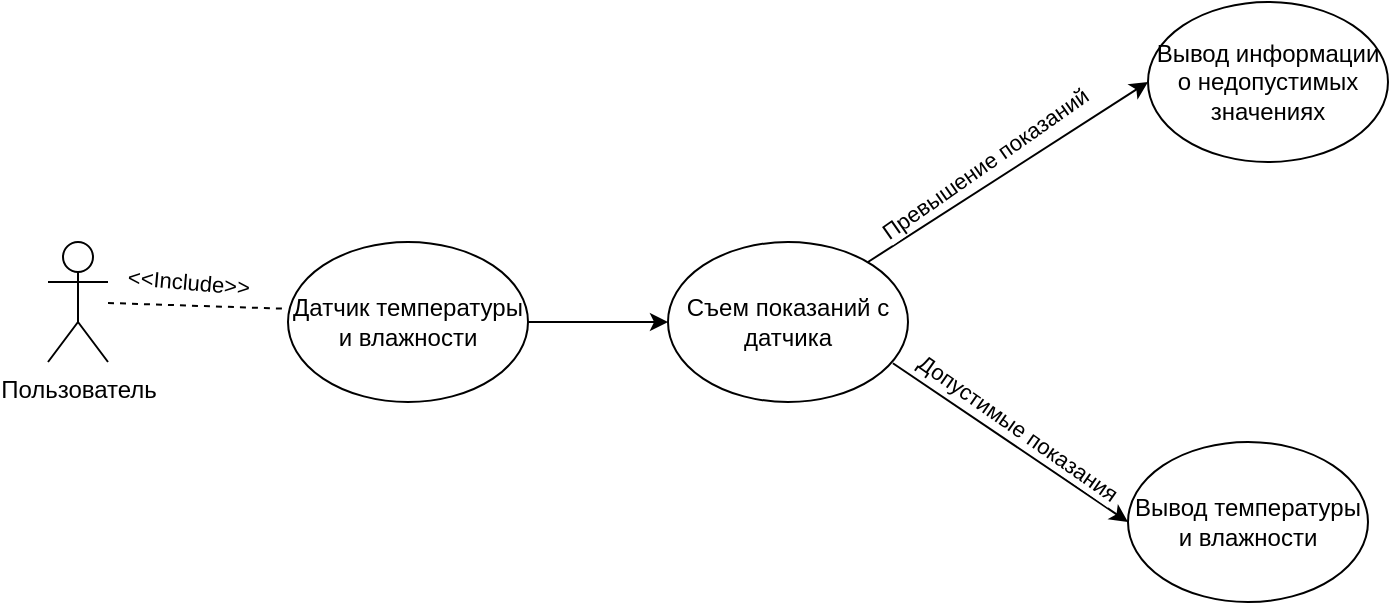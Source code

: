 <mxfile version="21.1.0" type="github">
  <diagram name="Страница 1" id="gXIiddCUhZTjF7HC0v3w">
    <mxGraphModel dx="1290" dy="545" grid="1" gridSize="10" guides="1" tooltips="1" connect="1" arrows="1" fold="1" page="1" pageScale="1" pageWidth="827" pageHeight="1169" math="0" shadow="0">
      <root>
        <mxCell id="0" />
        <mxCell id="1" parent="0" />
        <mxCell id="fE_yutSVwWs-IIvI3e8K-1" value="Пользователь" style="shape=umlActor;verticalLabelPosition=bottom;verticalAlign=top;html=1;outlineConnect=0;" vertex="1" parent="1">
          <mxGeometry x="90" y="210" width="30" height="60" as="geometry" />
        </mxCell>
        <mxCell id="fE_yutSVwWs-IIvI3e8K-2" value="Датчик температуры и влажности" style="ellipse;whiteSpace=wrap;html=1;" vertex="1" parent="1">
          <mxGeometry x="210" y="210" width="120" height="80" as="geometry" />
        </mxCell>
        <mxCell id="fE_yutSVwWs-IIvI3e8K-3" value="" style="endArrow=none;dashed=1;html=1;rounded=0;entryX=-0.013;entryY=0.417;entryDx=0;entryDy=0;entryPerimeter=0;" edge="1" parent="1" source="fE_yutSVwWs-IIvI3e8K-1" target="fE_yutSVwWs-IIvI3e8K-2">
          <mxGeometry width="50" height="50" relative="1" as="geometry">
            <mxPoint x="150" y="280" as="sourcePoint" />
            <mxPoint x="200" y="230" as="targetPoint" />
          </mxGeometry>
        </mxCell>
        <mxCell id="fE_yutSVwWs-IIvI3e8K-4" value="&amp;lt;&amp;lt;Include&amp;gt;&amp;gt;" style="edgeLabel;html=1;align=center;verticalAlign=middle;resizable=0;points=[];rotation=5;" vertex="1" connectable="0" parent="fE_yutSVwWs-IIvI3e8K-3">
          <mxGeometry x="-0.282" y="2" relative="1" as="geometry">
            <mxPoint x="8" y="-10" as="offset" />
          </mxGeometry>
        </mxCell>
        <mxCell id="fE_yutSVwWs-IIvI3e8K-5" value="Съем показаний с датчика" style="ellipse;whiteSpace=wrap;html=1;" vertex="1" parent="1">
          <mxGeometry x="400" y="210" width="120" height="80" as="geometry" />
        </mxCell>
        <mxCell id="fE_yutSVwWs-IIvI3e8K-6" value="" style="endArrow=classic;html=1;rounded=0;exitX=1;exitY=0.5;exitDx=0;exitDy=0;" edge="1" parent="1" source="fE_yutSVwWs-IIvI3e8K-2">
          <mxGeometry width="50" height="50" relative="1" as="geometry">
            <mxPoint x="390" y="300" as="sourcePoint" />
            <mxPoint x="400" y="250" as="targetPoint" />
          </mxGeometry>
        </mxCell>
        <mxCell id="fE_yutSVwWs-IIvI3e8K-7" value="Вывод информации о недопустимых значениях" style="ellipse;whiteSpace=wrap;html=1;" vertex="1" parent="1">
          <mxGeometry x="640" y="90" width="120" height="80" as="geometry" />
        </mxCell>
        <mxCell id="fE_yutSVwWs-IIvI3e8K-8" value="" style="endArrow=classic;html=1;rounded=0;entryX=0;entryY=0.5;entryDx=0;entryDy=0;" edge="1" parent="1" target="fE_yutSVwWs-IIvI3e8K-7">
          <mxGeometry width="50" height="50" relative="1" as="geometry">
            <mxPoint x="500" y="220" as="sourcePoint" />
            <mxPoint x="560" y="160" as="targetPoint" />
          </mxGeometry>
        </mxCell>
        <mxCell id="fE_yutSVwWs-IIvI3e8K-9" value="Превышение показаний" style="edgeLabel;html=1;align=center;verticalAlign=middle;resizable=0;points=[];rotation=-35;" vertex="1" connectable="0" parent="fE_yutSVwWs-IIvI3e8K-8">
          <mxGeometry x="-0.29" y="-4" relative="1" as="geometry">
            <mxPoint x="6" y="-21" as="offset" />
          </mxGeometry>
        </mxCell>
        <mxCell id="fE_yutSVwWs-IIvI3e8K-10" value="Вывод температуры и влажности" style="ellipse;whiteSpace=wrap;html=1;" vertex="1" parent="1">
          <mxGeometry x="630" y="310" width="120" height="80" as="geometry" />
        </mxCell>
        <mxCell id="fE_yutSVwWs-IIvI3e8K-11" value="" style="endArrow=classic;html=1;rounded=0;exitX=0.937;exitY=0.758;exitDx=0;exitDy=0;exitPerimeter=0;entryX=0;entryY=0.5;entryDx=0;entryDy=0;" edge="1" parent="1" source="fE_yutSVwWs-IIvI3e8K-5" target="fE_yutSVwWs-IIvI3e8K-10">
          <mxGeometry width="50" height="50" relative="1" as="geometry">
            <mxPoint x="490" y="370" as="sourcePoint" />
            <mxPoint x="540" y="320" as="targetPoint" />
          </mxGeometry>
        </mxCell>
        <mxCell id="fE_yutSVwWs-IIvI3e8K-12" value="Допустимые показания" style="edgeLabel;html=1;align=center;verticalAlign=middle;resizable=0;points=[];rotation=35;" vertex="1" connectable="0" parent="fE_yutSVwWs-IIvI3e8K-11">
          <mxGeometry x="-0.453" y="-1" relative="1" as="geometry">
            <mxPoint x="31" y="9" as="offset" />
          </mxGeometry>
        </mxCell>
      </root>
    </mxGraphModel>
  </diagram>
</mxfile>
